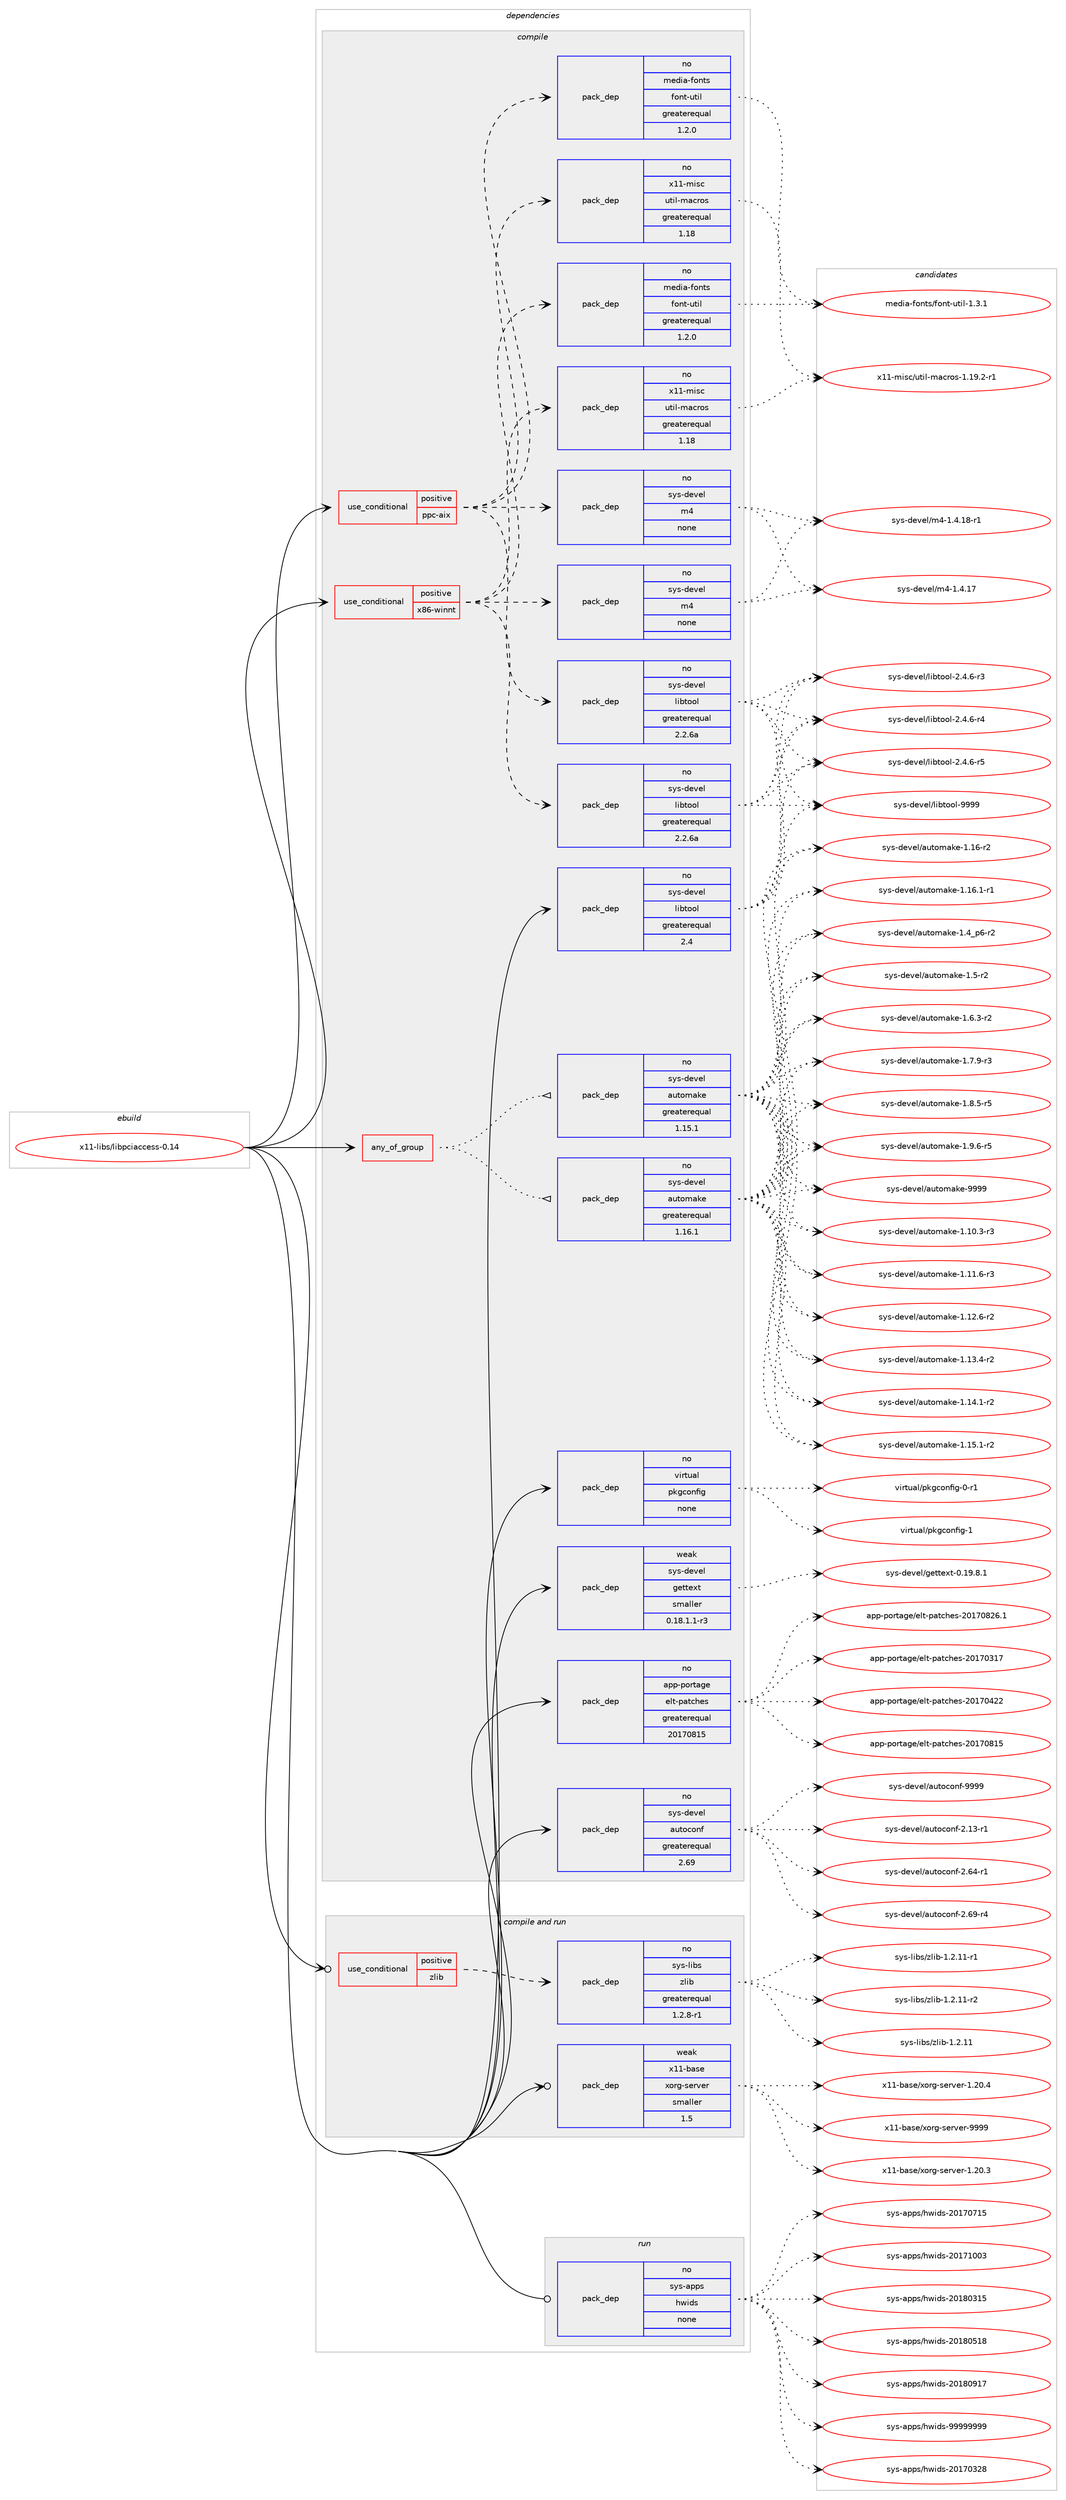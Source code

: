 digraph prolog {

# *************
# Graph options
# *************

newrank=true;
concentrate=true;
compound=true;
graph [rankdir=LR,fontname=Helvetica,fontsize=10,ranksep=1.5];#, ranksep=2.5, nodesep=0.2];
edge  [arrowhead=vee];
node  [fontname=Helvetica,fontsize=10];

# **********
# The ebuild
# **********

subgraph cluster_leftcol {
color=gray;
rank=same;
label=<<i>ebuild</i>>;
id [label="x11-libs/libpciaccess-0.14", color=red, width=4, href="../x11-libs/libpciaccess-0.14.svg"];
}

# ****************
# The dependencies
# ****************

subgraph cluster_midcol {
color=gray;
label=<<i>dependencies</i>>;
subgraph cluster_compile {
fillcolor="#eeeeee";
style=filled;
label=<<i>compile</i>>;
subgraph any28577 {
dependency1760313 [label=<<TABLE BORDER="0" CELLBORDER="1" CELLSPACING="0" CELLPADDING="4"><TR><TD CELLPADDING="10">any_of_group</TD></TR></TABLE>>, shape=none, color=red];subgraph pack1264597 {
dependency1760314 [label=<<TABLE BORDER="0" CELLBORDER="1" CELLSPACING="0" CELLPADDING="4" WIDTH="220"><TR><TD ROWSPAN="6" CELLPADDING="30">pack_dep</TD></TR><TR><TD WIDTH="110">no</TD></TR><TR><TD>sys-devel</TD></TR><TR><TD>automake</TD></TR><TR><TD>greaterequal</TD></TR><TR><TD>1.16.1</TD></TR></TABLE>>, shape=none, color=blue];
}
dependency1760313:e -> dependency1760314:w [weight=20,style="dotted",arrowhead="oinv"];
subgraph pack1264598 {
dependency1760315 [label=<<TABLE BORDER="0" CELLBORDER="1" CELLSPACING="0" CELLPADDING="4" WIDTH="220"><TR><TD ROWSPAN="6" CELLPADDING="30">pack_dep</TD></TR><TR><TD WIDTH="110">no</TD></TR><TR><TD>sys-devel</TD></TR><TR><TD>automake</TD></TR><TR><TD>greaterequal</TD></TR><TR><TD>1.15.1</TD></TR></TABLE>>, shape=none, color=blue];
}
dependency1760313:e -> dependency1760315:w [weight=20,style="dotted",arrowhead="oinv"];
}
id:e -> dependency1760313:w [weight=20,style="solid",arrowhead="vee"];
subgraph cond466136 {
dependency1760316 [label=<<TABLE BORDER="0" CELLBORDER="1" CELLSPACING="0" CELLPADDING="4"><TR><TD ROWSPAN="3" CELLPADDING="10">use_conditional</TD></TR><TR><TD>positive</TD></TR><TR><TD>ppc-aix</TD></TR></TABLE>>, shape=none, color=red];
subgraph pack1264599 {
dependency1760317 [label=<<TABLE BORDER="0" CELLBORDER="1" CELLSPACING="0" CELLPADDING="4" WIDTH="220"><TR><TD ROWSPAN="6" CELLPADDING="30">pack_dep</TD></TR><TR><TD WIDTH="110">no</TD></TR><TR><TD>sys-devel</TD></TR><TR><TD>libtool</TD></TR><TR><TD>greaterequal</TD></TR><TR><TD>2.2.6a</TD></TR></TABLE>>, shape=none, color=blue];
}
dependency1760316:e -> dependency1760317:w [weight=20,style="dashed",arrowhead="vee"];
subgraph pack1264600 {
dependency1760318 [label=<<TABLE BORDER="0" CELLBORDER="1" CELLSPACING="0" CELLPADDING="4" WIDTH="220"><TR><TD ROWSPAN="6" CELLPADDING="30">pack_dep</TD></TR><TR><TD WIDTH="110">no</TD></TR><TR><TD>sys-devel</TD></TR><TR><TD>m4</TD></TR><TR><TD>none</TD></TR><TR><TD></TD></TR></TABLE>>, shape=none, color=blue];
}
dependency1760316:e -> dependency1760318:w [weight=20,style="dashed",arrowhead="vee"];
subgraph pack1264601 {
dependency1760319 [label=<<TABLE BORDER="0" CELLBORDER="1" CELLSPACING="0" CELLPADDING="4" WIDTH="220"><TR><TD ROWSPAN="6" CELLPADDING="30">pack_dep</TD></TR><TR><TD WIDTH="110">no</TD></TR><TR><TD>x11-misc</TD></TR><TR><TD>util-macros</TD></TR><TR><TD>greaterequal</TD></TR><TR><TD>1.18</TD></TR></TABLE>>, shape=none, color=blue];
}
dependency1760316:e -> dependency1760319:w [weight=20,style="dashed",arrowhead="vee"];
subgraph pack1264602 {
dependency1760320 [label=<<TABLE BORDER="0" CELLBORDER="1" CELLSPACING="0" CELLPADDING="4" WIDTH="220"><TR><TD ROWSPAN="6" CELLPADDING="30">pack_dep</TD></TR><TR><TD WIDTH="110">no</TD></TR><TR><TD>media-fonts</TD></TR><TR><TD>font-util</TD></TR><TR><TD>greaterequal</TD></TR><TR><TD>1.2.0</TD></TR></TABLE>>, shape=none, color=blue];
}
dependency1760316:e -> dependency1760320:w [weight=20,style="dashed",arrowhead="vee"];
}
id:e -> dependency1760316:w [weight=20,style="solid",arrowhead="vee"];
subgraph cond466137 {
dependency1760321 [label=<<TABLE BORDER="0" CELLBORDER="1" CELLSPACING="0" CELLPADDING="4"><TR><TD ROWSPAN="3" CELLPADDING="10">use_conditional</TD></TR><TR><TD>positive</TD></TR><TR><TD>x86-winnt</TD></TR></TABLE>>, shape=none, color=red];
subgraph pack1264603 {
dependency1760322 [label=<<TABLE BORDER="0" CELLBORDER="1" CELLSPACING="0" CELLPADDING="4" WIDTH="220"><TR><TD ROWSPAN="6" CELLPADDING="30">pack_dep</TD></TR><TR><TD WIDTH="110">no</TD></TR><TR><TD>sys-devel</TD></TR><TR><TD>libtool</TD></TR><TR><TD>greaterequal</TD></TR><TR><TD>2.2.6a</TD></TR></TABLE>>, shape=none, color=blue];
}
dependency1760321:e -> dependency1760322:w [weight=20,style="dashed",arrowhead="vee"];
subgraph pack1264604 {
dependency1760323 [label=<<TABLE BORDER="0" CELLBORDER="1" CELLSPACING="0" CELLPADDING="4" WIDTH="220"><TR><TD ROWSPAN="6" CELLPADDING="30">pack_dep</TD></TR><TR><TD WIDTH="110">no</TD></TR><TR><TD>sys-devel</TD></TR><TR><TD>m4</TD></TR><TR><TD>none</TD></TR><TR><TD></TD></TR></TABLE>>, shape=none, color=blue];
}
dependency1760321:e -> dependency1760323:w [weight=20,style="dashed",arrowhead="vee"];
subgraph pack1264605 {
dependency1760324 [label=<<TABLE BORDER="0" CELLBORDER="1" CELLSPACING="0" CELLPADDING="4" WIDTH="220"><TR><TD ROWSPAN="6" CELLPADDING="30">pack_dep</TD></TR><TR><TD WIDTH="110">no</TD></TR><TR><TD>x11-misc</TD></TR><TR><TD>util-macros</TD></TR><TR><TD>greaterequal</TD></TR><TR><TD>1.18</TD></TR></TABLE>>, shape=none, color=blue];
}
dependency1760321:e -> dependency1760324:w [weight=20,style="dashed",arrowhead="vee"];
subgraph pack1264606 {
dependency1760325 [label=<<TABLE BORDER="0" CELLBORDER="1" CELLSPACING="0" CELLPADDING="4" WIDTH="220"><TR><TD ROWSPAN="6" CELLPADDING="30">pack_dep</TD></TR><TR><TD WIDTH="110">no</TD></TR><TR><TD>media-fonts</TD></TR><TR><TD>font-util</TD></TR><TR><TD>greaterequal</TD></TR><TR><TD>1.2.0</TD></TR></TABLE>>, shape=none, color=blue];
}
dependency1760321:e -> dependency1760325:w [weight=20,style="dashed",arrowhead="vee"];
}
id:e -> dependency1760321:w [weight=20,style="solid",arrowhead="vee"];
subgraph pack1264607 {
dependency1760326 [label=<<TABLE BORDER="0" CELLBORDER="1" CELLSPACING="0" CELLPADDING="4" WIDTH="220"><TR><TD ROWSPAN="6" CELLPADDING="30">pack_dep</TD></TR><TR><TD WIDTH="110">no</TD></TR><TR><TD>app-portage</TD></TR><TR><TD>elt-patches</TD></TR><TR><TD>greaterequal</TD></TR><TR><TD>20170815</TD></TR></TABLE>>, shape=none, color=blue];
}
id:e -> dependency1760326:w [weight=20,style="solid",arrowhead="vee"];
subgraph pack1264608 {
dependency1760327 [label=<<TABLE BORDER="0" CELLBORDER="1" CELLSPACING="0" CELLPADDING="4" WIDTH="220"><TR><TD ROWSPAN="6" CELLPADDING="30">pack_dep</TD></TR><TR><TD WIDTH="110">no</TD></TR><TR><TD>sys-devel</TD></TR><TR><TD>autoconf</TD></TR><TR><TD>greaterequal</TD></TR><TR><TD>2.69</TD></TR></TABLE>>, shape=none, color=blue];
}
id:e -> dependency1760327:w [weight=20,style="solid",arrowhead="vee"];
subgraph pack1264609 {
dependency1760328 [label=<<TABLE BORDER="0" CELLBORDER="1" CELLSPACING="0" CELLPADDING="4" WIDTH="220"><TR><TD ROWSPAN="6" CELLPADDING="30">pack_dep</TD></TR><TR><TD WIDTH="110">no</TD></TR><TR><TD>sys-devel</TD></TR><TR><TD>libtool</TD></TR><TR><TD>greaterequal</TD></TR><TR><TD>2.4</TD></TR></TABLE>>, shape=none, color=blue];
}
id:e -> dependency1760328:w [weight=20,style="solid",arrowhead="vee"];
subgraph pack1264610 {
dependency1760329 [label=<<TABLE BORDER="0" CELLBORDER="1" CELLSPACING="0" CELLPADDING="4" WIDTH="220"><TR><TD ROWSPAN="6" CELLPADDING="30">pack_dep</TD></TR><TR><TD WIDTH="110">no</TD></TR><TR><TD>virtual</TD></TR><TR><TD>pkgconfig</TD></TR><TR><TD>none</TD></TR><TR><TD></TD></TR></TABLE>>, shape=none, color=blue];
}
id:e -> dependency1760329:w [weight=20,style="solid",arrowhead="vee"];
subgraph pack1264611 {
dependency1760330 [label=<<TABLE BORDER="0" CELLBORDER="1" CELLSPACING="0" CELLPADDING="4" WIDTH="220"><TR><TD ROWSPAN="6" CELLPADDING="30">pack_dep</TD></TR><TR><TD WIDTH="110">weak</TD></TR><TR><TD>sys-devel</TD></TR><TR><TD>gettext</TD></TR><TR><TD>smaller</TD></TR><TR><TD>0.18.1.1-r3</TD></TR></TABLE>>, shape=none, color=blue];
}
id:e -> dependency1760330:w [weight=20,style="solid",arrowhead="vee"];
}
subgraph cluster_compileandrun {
fillcolor="#eeeeee";
style=filled;
label=<<i>compile and run</i>>;
subgraph cond466138 {
dependency1760331 [label=<<TABLE BORDER="0" CELLBORDER="1" CELLSPACING="0" CELLPADDING="4"><TR><TD ROWSPAN="3" CELLPADDING="10">use_conditional</TD></TR><TR><TD>positive</TD></TR><TR><TD>zlib</TD></TR></TABLE>>, shape=none, color=red];
subgraph pack1264612 {
dependency1760332 [label=<<TABLE BORDER="0" CELLBORDER="1" CELLSPACING="0" CELLPADDING="4" WIDTH="220"><TR><TD ROWSPAN="6" CELLPADDING="30">pack_dep</TD></TR><TR><TD WIDTH="110">no</TD></TR><TR><TD>sys-libs</TD></TR><TR><TD>zlib</TD></TR><TR><TD>greaterequal</TD></TR><TR><TD>1.2.8-r1</TD></TR></TABLE>>, shape=none, color=blue];
}
dependency1760331:e -> dependency1760332:w [weight=20,style="dashed",arrowhead="vee"];
}
id:e -> dependency1760331:w [weight=20,style="solid",arrowhead="odotvee"];
subgraph pack1264613 {
dependency1760333 [label=<<TABLE BORDER="0" CELLBORDER="1" CELLSPACING="0" CELLPADDING="4" WIDTH="220"><TR><TD ROWSPAN="6" CELLPADDING="30">pack_dep</TD></TR><TR><TD WIDTH="110">weak</TD></TR><TR><TD>x11-base</TD></TR><TR><TD>xorg-server</TD></TR><TR><TD>smaller</TD></TR><TR><TD>1.5</TD></TR></TABLE>>, shape=none, color=blue];
}
id:e -> dependency1760333:w [weight=20,style="solid",arrowhead="odotvee"];
}
subgraph cluster_run {
fillcolor="#eeeeee";
style=filled;
label=<<i>run</i>>;
subgraph pack1264614 {
dependency1760334 [label=<<TABLE BORDER="0" CELLBORDER="1" CELLSPACING="0" CELLPADDING="4" WIDTH="220"><TR><TD ROWSPAN="6" CELLPADDING="30">pack_dep</TD></TR><TR><TD WIDTH="110">no</TD></TR><TR><TD>sys-apps</TD></TR><TR><TD>hwids</TD></TR><TR><TD>none</TD></TR><TR><TD></TD></TR></TABLE>>, shape=none, color=blue];
}
id:e -> dependency1760334:w [weight=20,style="solid",arrowhead="odot"];
}
}

# **************
# The candidates
# **************

subgraph cluster_choices {
rank=same;
color=gray;
label=<<i>candidates</i>>;

subgraph choice1264597 {
color=black;
nodesep=1;
choice11512111545100101118101108479711711611110997107101454946494846514511451 [label="sys-devel/automake-1.10.3-r3", color=red, width=4,href="../sys-devel/automake-1.10.3-r3.svg"];
choice11512111545100101118101108479711711611110997107101454946494946544511451 [label="sys-devel/automake-1.11.6-r3", color=red, width=4,href="../sys-devel/automake-1.11.6-r3.svg"];
choice11512111545100101118101108479711711611110997107101454946495046544511450 [label="sys-devel/automake-1.12.6-r2", color=red, width=4,href="../sys-devel/automake-1.12.6-r2.svg"];
choice11512111545100101118101108479711711611110997107101454946495146524511450 [label="sys-devel/automake-1.13.4-r2", color=red, width=4,href="../sys-devel/automake-1.13.4-r2.svg"];
choice11512111545100101118101108479711711611110997107101454946495246494511450 [label="sys-devel/automake-1.14.1-r2", color=red, width=4,href="../sys-devel/automake-1.14.1-r2.svg"];
choice11512111545100101118101108479711711611110997107101454946495346494511450 [label="sys-devel/automake-1.15.1-r2", color=red, width=4,href="../sys-devel/automake-1.15.1-r2.svg"];
choice1151211154510010111810110847971171161111099710710145494649544511450 [label="sys-devel/automake-1.16-r2", color=red, width=4,href="../sys-devel/automake-1.16-r2.svg"];
choice11512111545100101118101108479711711611110997107101454946495446494511449 [label="sys-devel/automake-1.16.1-r1", color=red, width=4,href="../sys-devel/automake-1.16.1-r1.svg"];
choice115121115451001011181011084797117116111109971071014549465295112544511450 [label="sys-devel/automake-1.4_p6-r2", color=red, width=4,href="../sys-devel/automake-1.4_p6-r2.svg"];
choice11512111545100101118101108479711711611110997107101454946534511450 [label="sys-devel/automake-1.5-r2", color=red, width=4,href="../sys-devel/automake-1.5-r2.svg"];
choice115121115451001011181011084797117116111109971071014549465446514511450 [label="sys-devel/automake-1.6.3-r2", color=red, width=4,href="../sys-devel/automake-1.6.3-r2.svg"];
choice115121115451001011181011084797117116111109971071014549465546574511451 [label="sys-devel/automake-1.7.9-r3", color=red, width=4,href="../sys-devel/automake-1.7.9-r3.svg"];
choice115121115451001011181011084797117116111109971071014549465646534511453 [label="sys-devel/automake-1.8.5-r5", color=red, width=4,href="../sys-devel/automake-1.8.5-r5.svg"];
choice115121115451001011181011084797117116111109971071014549465746544511453 [label="sys-devel/automake-1.9.6-r5", color=red, width=4,href="../sys-devel/automake-1.9.6-r5.svg"];
choice115121115451001011181011084797117116111109971071014557575757 [label="sys-devel/automake-9999", color=red, width=4,href="../sys-devel/automake-9999.svg"];
dependency1760314:e -> choice11512111545100101118101108479711711611110997107101454946494846514511451:w [style=dotted,weight="100"];
dependency1760314:e -> choice11512111545100101118101108479711711611110997107101454946494946544511451:w [style=dotted,weight="100"];
dependency1760314:e -> choice11512111545100101118101108479711711611110997107101454946495046544511450:w [style=dotted,weight="100"];
dependency1760314:e -> choice11512111545100101118101108479711711611110997107101454946495146524511450:w [style=dotted,weight="100"];
dependency1760314:e -> choice11512111545100101118101108479711711611110997107101454946495246494511450:w [style=dotted,weight="100"];
dependency1760314:e -> choice11512111545100101118101108479711711611110997107101454946495346494511450:w [style=dotted,weight="100"];
dependency1760314:e -> choice1151211154510010111810110847971171161111099710710145494649544511450:w [style=dotted,weight="100"];
dependency1760314:e -> choice11512111545100101118101108479711711611110997107101454946495446494511449:w [style=dotted,weight="100"];
dependency1760314:e -> choice115121115451001011181011084797117116111109971071014549465295112544511450:w [style=dotted,weight="100"];
dependency1760314:e -> choice11512111545100101118101108479711711611110997107101454946534511450:w [style=dotted,weight="100"];
dependency1760314:e -> choice115121115451001011181011084797117116111109971071014549465446514511450:w [style=dotted,weight="100"];
dependency1760314:e -> choice115121115451001011181011084797117116111109971071014549465546574511451:w [style=dotted,weight="100"];
dependency1760314:e -> choice115121115451001011181011084797117116111109971071014549465646534511453:w [style=dotted,weight="100"];
dependency1760314:e -> choice115121115451001011181011084797117116111109971071014549465746544511453:w [style=dotted,weight="100"];
dependency1760314:e -> choice115121115451001011181011084797117116111109971071014557575757:w [style=dotted,weight="100"];
}
subgraph choice1264598 {
color=black;
nodesep=1;
choice11512111545100101118101108479711711611110997107101454946494846514511451 [label="sys-devel/automake-1.10.3-r3", color=red, width=4,href="../sys-devel/automake-1.10.3-r3.svg"];
choice11512111545100101118101108479711711611110997107101454946494946544511451 [label="sys-devel/automake-1.11.6-r3", color=red, width=4,href="../sys-devel/automake-1.11.6-r3.svg"];
choice11512111545100101118101108479711711611110997107101454946495046544511450 [label="sys-devel/automake-1.12.6-r2", color=red, width=4,href="../sys-devel/automake-1.12.6-r2.svg"];
choice11512111545100101118101108479711711611110997107101454946495146524511450 [label="sys-devel/automake-1.13.4-r2", color=red, width=4,href="../sys-devel/automake-1.13.4-r2.svg"];
choice11512111545100101118101108479711711611110997107101454946495246494511450 [label="sys-devel/automake-1.14.1-r2", color=red, width=4,href="../sys-devel/automake-1.14.1-r2.svg"];
choice11512111545100101118101108479711711611110997107101454946495346494511450 [label="sys-devel/automake-1.15.1-r2", color=red, width=4,href="../sys-devel/automake-1.15.1-r2.svg"];
choice1151211154510010111810110847971171161111099710710145494649544511450 [label="sys-devel/automake-1.16-r2", color=red, width=4,href="../sys-devel/automake-1.16-r2.svg"];
choice11512111545100101118101108479711711611110997107101454946495446494511449 [label="sys-devel/automake-1.16.1-r1", color=red, width=4,href="../sys-devel/automake-1.16.1-r1.svg"];
choice115121115451001011181011084797117116111109971071014549465295112544511450 [label="sys-devel/automake-1.4_p6-r2", color=red, width=4,href="../sys-devel/automake-1.4_p6-r2.svg"];
choice11512111545100101118101108479711711611110997107101454946534511450 [label="sys-devel/automake-1.5-r2", color=red, width=4,href="../sys-devel/automake-1.5-r2.svg"];
choice115121115451001011181011084797117116111109971071014549465446514511450 [label="sys-devel/automake-1.6.3-r2", color=red, width=4,href="../sys-devel/automake-1.6.3-r2.svg"];
choice115121115451001011181011084797117116111109971071014549465546574511451 [label="sys-devel/automake-1.7.9-r3", color=red, width=4,href="../sys-devel/automake-1.7.9-r3.svg"];
choice115121115451001011181011084797117116111109971071014549465646534511453 [label="sys-devel/automake-1.8.5-r5", color=red, width=4,href="../sys-devel/automake-1.8.5-r5.svg"];
choice115121115451001011181011084797117116111109971071014549465746544511453 [label="sys-devel/automake-1.9.6-r5", color=red, width=4,href="../sys-devel/automake-1.9.6-r5.svg"];
choice115121115451001011181011084797117116111109971071014557575757 [label="sys-devel/automake-9999", color=red, width=4,href="../sys-devel/automake-9999.svg"];
dependency1760315:e -> choice11512111545100101118101108479711711611110997107101454946494846514511451:w [style=dotted,weight="100"];
dependency1760315:e -> choice11512111545100101118101108479711711611110997107101454946494946544511451:w [style=dotted,weight="100"];
dependency1760315:e -> choice11512111545100101118101108479711711611110997107101454946495046544511450:w [style=dotted,weight="100"];
dependency1760315:e -> choice11512111545100101118101108479711711611110997107101454946495146524511450:w [style=dotted,weight="100"];
dependency1760315:e -> choice11512111545100101118101108479711711611110997107101454946495246494511450:w [style=dotted,weight="100"];
dependency1760315:e -> choice11512111545100101118101108479711711611110997107101454946495346494511450:w [style=dotted,weight="100"];
dependency1760315:e -> choice1151211154510010111810110847971171161111099710710145494649544511450:w [style=dotted,weight="100"];
dependency1760315:e -> choice11512111545100101118101108479711711611110997107101454946495446494511449:w [style=dotted,weight="100"];
dependency1760315:e -> choice115121115451001011181011084797117116111109971071014549465295112544511450:w [style=dotted,weight="100"];
dependency1760315:e -> choice11512111545100101118101108479711711611110997107101454946534511450:w [style=dotted,weight="100"];
dependency1760315:e -> choice115121115451001011181011084797117116111109971071014549465446514511450:w [style=dotted,weight="100"];
dependency1760315:e -> choice115121115451001011181011084797117116111109971071014549465546574511451:w [style=dotted,weight="100"];
dependency1760315:e -> choice115121115451001011181011084797117116111109971071014549465646534511453:w [style=dotted,weight="100"];
dependency1760315:e -> choice115121115451001011181011084797117116111109971071014549465746544511453:w [style=dotted,weight="100"];
dependency1760315:e -> choice115121115451001011181011084797117116111109971071014557575757:w [style=dotted,weight="100"];
}
subgraph choice1264599 {
color=black;
nodesep=1;
choice1151211154510010111810110847108105981161111111084550465246544511451 [label="sys-devel/libtool-2.4.6-r3", color=red, width=4,href="../sys-devel/libtool-2.4.6-r3.svg"];
choice1151211154510010111810110847108105981161111111084550465246544511452 [label="sys-devel/libtool-2.4.6-r4", color=red, width=4,href="../sys-devel/libtool-2.4.6-r4.svg"];
choice1151211154510010111810110847108105981161111111084550465246544511453 [label="sys-devel/libtool-2.4.6-r5", color=red, width=4,href="../sys-devel/libtool-2.4.6-r5.svg"];
choice1151211154510010111810110847108105981161111111084557575757 [label="sys-devel/libtool-9999", color=red, width=4,href="../sys-devel/libtool-9999.svg"];
dependency1760317:e -> choice1151211154510010111810110847108105981161111111084550465246544511451:w [style=dotted,weight="100"];
dependency1760317:e -> choice1151211154510010111810110847108105981161111111084550465246544511452:w [style=dotted,weight="100"];
dependency1760317:e -> choice1151211154510010111810110847108105981161111111084550465246544511453:w [style=dotted,weight="100"];
dependency1760317:e -> choice1151211154510010111810110847108105981161111111084557575757:w [style=dotted,weight="100"];
}
subgraph choice1264600 {
color=black;
nodesep=1;
choice11512111545100101118101108471095245494652464955 [label="sys-devel/m4-1.4.17", color=red, width=4,href="../sys-devel/m4-1.4.17.svg"];
choice115121115451001011181011084710952454946524649564511449 [label="sys-devel/m4-1.4.18-r1", color=red, width=4,href="../sys-devel/m4-1.4.18-r1.svg"];
dependency1760318:e -> choice11512111545100101118101108471095245494652464955:w [style=dotted,weight="100"];
dependency1760318:e -> choice115121115451001011181011084710952454946524649564511449:w [style=dotted,weight="100"];
}
subgraph choice1264601 {
color=black;
nodesep=1;
choice1204949451091051159947117116105108451099799114111115454946495746504511449 [label="x11-misc/util-macros-1.19.2-r1", color=red, width=4,href="../x11-misc/util-macros-1.19.2-r1.svg"];
dependency1760319:e -> choice1204949451091051159947117116105108451099799114111115454946495746504511449:w [style=dotted,weight="100"];
}
subgraph choice1264602 {
color=black;
nodesep=1;
choice10910110010597451021111101161154710211111011645117116105108454946514649 [label="media-fonts/font-util-1.3.1", color=red, width=4,href="../media-fonts/font-util-1.3.1.svg"];
dependency1760320:e -> choice10910110010597451021111101161154710211111011645117116105108454946514649:w [style=dotted,weight="100"];
}
subgraph choice1264603 {
color=black;
nodesep=1;
choice1151211154510010111810110847108105981161111111084550465246544511451 [label="sys-devel/libtool-2.4.6-r3", color=red, width=4,href="../sys-devel/libtool-2.4.6-r3.svg"];
choice1151211154510010111810110847108105981161111111084550465246544511452 [label="sys-devel/libtool-2.4.6-r4", color=red, width=4,href="../sys-devel/libtool-2.4.6-r4.svg"];
choice1151211154510010111810110847108105981161111111084550465246544511453 [label="sys-devel/libtool-2.4.6-r5", color=red, width=4,href="../sys-devel/libtool-2.4.6-r5.svg"];
choice1151211154510010111810110847108105981161111111084557575757 [label="sys-devel/libtool-9999", color=red, width=4,href="../sys-devel/libtool-9999.svg"];
dependency1760322:e -> choice1151211154510010111810110847108105981161111111084550465246544511451:w [style=dotted,weight="100"];
dependency1760322:e -> choice1151211154510010111810110847108105981161111111084550465246544511452:w [style=dotted,weight="100"];
dependency1760322:e -> choice1151211154510010111810110847108105981161111111084550465246544511453:w [style=dotted,weight="100"];
dependency1760322:e -> choice1151211154510010111810110847108105981161111111084557575757:w [style=dotted,weight="100"];
}
subgraph choice1264604 {
color=black;
nodesep=1;
choice11512111545100101118101108471095245494652464955 [label="sys-devel/m4-1.4.17", color=red, width=4,href="../sys-devel/m4-1.4.17.svg"];
choice115121115451001011181011084710952454946524649564511449 [label="sys-devel/m4-1.4.18-r1", color=red, width=4,href="../sys-devel/m4-1.4.18-r1.svg"];
dependency1760323:e -> choice11512111545100101118101108471095245494652464955:w [style=dotted,weight="100"];
dependency1760323:e -> choice115121115451001011181011084710952454946524649564511449:w [style=dotted,weight="100"];
}
subgraph choice1264605 {
color=black;
nodesep=1;
choice1204949451091051159947117116105108451099799114111115454946495746504511449 [label="x11-misc/util-macros-1.19.2-r1", color=red, width=4,href="../x11-misc/util-macros-1.19.2-r1.svg"];
dependency1760324:e -> choice1204949451091051159947117116105108451099799114111115454946495746504511449:w [style=dotted,weight="100"];
}
subgraph choice1264606 {
color=black;
nodesep=1;
choice10910110010597451021111101161154710211111011645117116105108454946514649 [label="media-fonts/font-util-1.3.1", color=red, width=4,href="../media-fonts/font-util-1.3.1.svg"];
dependency1760325:e -> choice10910110010597451021111101161154710211111011645117116105108454946514649:w [style=dotted,weight="100"];
}
subgraph choice1264607 {
color=black;
nodesep=1;
choice97112112451121111141169710310147101108116451129711699104101115455048495548514955 [label="app-portage/elt-patches-20170317", color=red, width=4,href="../app-portage/elt-patches-20170317.svg"];
choice97112112451121111141169710310147101108116451129711699104101115455048495548525050 [label="app-portage/elt-patches-20170422", color=red, width=4,href="../app-portage/elt-patches-20170422.svg"];
choice97112112451121111141169710310147101108116451129711699104101115455048495548564953 [label="app-portage/elt-patches-20170815", color=red, width=4,href="../app-portage/elt-patches-20170815.svg"];
choice971121124511211111411697103101471011081164511297116991041011154550484955485650544649 [label="app-portage/elt-patches-20170826.1", color=red, width=4,href="../app-portage/elt-patches-20170826.1.svg"];
dependency1760326:e -> choice97112112451121111141169710310147101108116451129711699104101115455048495548514955:w [style=dotted,weight="100"];
dependency1760326:e -> choice97112112451121111141169710310147101108116451129711699104101115455048495548525050:w [style=dotted,weight="100"];
dependency1760326:e -> choice97112112451121111141169710310147101108116451129711699104101115455048495548564953:w [style=dotted,weight="100"];
dependency1760326:e -> choice971121124511211111411697103101471011081164511297116991041011154550484955485650544649:w [style=dotted,weight="100"];
}
subgraph choice1264608 {
color=black;
nodesep=1;
choice1151211154510010111810110847971171161119911111010245504649514511449 [label="sys-devel/autoconf-2.13-r1", color=red, width=4,href="../sys-devel/autoconf-2.13-r1.svg"];
choice1151211154510010111810110847971171161119911111010245504654524511449 [label="sys-devel/autoconf-2.64-r1", color=red, width=4,href="../sys-devel/autoconf-2.64-r1.svg"];
choice1151211154510010111810110847971171161119911111010245504654574511452 [label="sys-devel/autoconf-2.69-r4", color=red, width=4,href="../sys-devel/autoconf-2.69-r4.svg"];
choice115121115451001011181011084797117116111991111101024557575757 [label="sys-devel/autoconf-9999", color=red, width=4,href="../sys-devel/autoconf-9999.svg"];
dependency1760327:e -> choice1151211154510010111810110847971171161119911111010245504649514511449:w [style=dotted,weight="100"];
dependency1760327:e -> choice1151211154510010111810110847971171161119911111010245504654524511449:w [style=dotted,weight="100"];
dependency1760327:e -> choice1151211154510010111810110847971171161119911111010245504654574511452:w [style=dotted,weight="100"];
dependency1760327:e -> choice115121115451001011181011084797117116111991111101024557575757:w [style=dotted,weight="100"];
}
subgraph choice1264609 {
color=black;
nodesep=1;
choice1151211154510010111810110847108105981161111111084550465246544511451 [label="sys-devel/libtool-2.4.6-r3", color=red, width=4,href="../sys-devel/libtool-2.4.6-r3.svg"];
choice1151211154510010111810110847108105981161111111084550465246544511452 [label="sys-devel/libtool-2.4.6-r4", color=red, width=4,href="../sys-devel/libtool-2.4.6-r4.svg"];
choice1151211154510010111810110847108105981161111111084550465246544511453 [label="sys-devel/libtool-2.4.6-r5", color=red, width=4,href="../sys-devel/libtool-2.4.6-r5.svg"];
choice1151211154510010111810110847108105981161111111084557575757 [label="sys-devel/libtool-9999", color=red, width=4,href="../sys-devel/libtool-9999.svg"];
dependency1760328:e -> choice1151211154510010111810110847108105981161111111084550465246544511451:w [style=dotted,weight="100"];
dependency1760328:e -> choice1151211154510010111810110847108105981161111111084550465246544511452:w [style=dotted,weight="100"];
dependency1760328:e -> choice1151211154510010111810110847108105981161111111084550465246544511453:w [style=dotted,weight="100"];
dependency1760328:e -> choice1151211154510010111810110847108105981161111111084557575757:w [style=dotted,weight="100"];
}
subgraph choice1264610 {
color=black;
nodesep=1;
choice11810511411611797108471121071039911111010210510345484511449 [label="virtual/pkgconfig-0-r1", color=red, width=4,href="../virtual/pkgconfig-0-r1.svg"];
choice1181051141161179710847112107103991111101021051034549 [label="virtual/pkgconfig-1", color=red, width=4,href="../virtual/pkgconfig-1.svg"];
dependency1760329:e -> choice11810511411611797108471121071039911111010210510345484511449:w [style=dotted,weight="100"];
dependency1760329:e -> choice1181051141161179710847112107103991111101021051034549:w [style=dotted,weight="100"];
}
subgraph choice1264611 {
color=black;
nodesep=1;
choice1151211154510010111810110847103101116116101120116454846495746564649 [label="sys-devel/gettext-0.19.8.1", color=red, width=4,href="../sys-devel/gettext-0.19.8.1.svg"];
dependency1760330:e -> choice1151211154510010111810110847103101116116101120116454846495746564649:w [style=dotted,weight="100"];
}
subgraph choice1264612 {
color=black;
nodesep=1;
choice1151211154510810598115471221081059845494650464949 [label="sys-libs/zlib-1.2.11", color=red, width=4,href="../sys-libs/zlib-1.2.11.svg"];
choice11512111545108105981154712210810598454946504649494511449 [label="sys-libs/zlib-1.2.11-r1", color=red, width=4,href="../sys-libs/zlib-1.2.11-r1.svg"];
choice11512111545108105981154712210810598454946504649494511450 [label="sys-libs/zlib-1.2.11-r2", color=red, width=4,href="../sys-libs/zlib-1.2.11-r2.svg"];
dependency1760332:e -> choice1151211154510810598115471221081059845494650464949:w [style=dotted,weight="100"];
dependency1760332:e -> choice11512111545108105981154712210810598454946504649494511449:w [style=dotted,weight="100"];
dependency1760332:e -> choice11512111545108105981154712210810598454946504649494511450:w [style=dotted,weight="100"];
}
subgraph choice1264613 {
color=black;
nodesep=1;
choice1204949459897115101471201111141034511510111411810111445494650484651 [label="x11-base/xorg-server-1.20.3", color=red, width=4,href="../x11-base/xorg-server-1.20.3.svg"];
choice1204949459897115101471201111141034511510111411810111445494650484652 [label="x11-base/xorg-server-1.20.4", color=red, width=4,href="../x11-base/xorg-server-1.20.4.svg"];
choice120494945989711510147120111114103451151011141181011144557575757 [label="x11-base/xorg-server-9999", color=red, width=4,href="../x11-base/xorg-server-9999.svg"];
dependency1760333:e -> choice1204949459897115101471201111141034511510111411810111445494650484651:w [style=dotted,weight="100"];
dependency1760333:e -> choice1204949459897115101471201111141034511510111411810111445494650484652:w [style=dotted,weight="100"];
dependency1760333:e -> choice120494945989711510147120111114103451151011141181011144557575757:w [style=dotted,weight="100"];
}
subgraph choice1264614 {
color=black;
nodesep=1;
choice115121115459711211211547104119105100115455048495548515056 [label="sys-apps/hwids-20170328", color=red, width=4,href="../sys-apps/hwids-20170328.svg"];
choice115121115459711211211547104119105100115455048495548554953 [label="sys-apps/hwids-20170715", color=red, width=4,href="../sys-apps/hwids-20170715.svg"];
choice115121115459711211211547104119105100115455048495549484851 [label="sys-apps/hwids-20171003", color=red, width=4,href="../sys-apps/hwids-20171003.svg"];
choice115121115459711211211547104119105100115455048495648514953 [label="sys-apps/hwids-20180315", color=red, width=4,href="../sys-apps/hwids-20180315.svg"];
choice115121115459711211211547104119105100115455048495648534956 [label="sys-apps/hwids-20180518", color=red, width=4,href="../sys-apps/hwids-20180518.svg"];
choice115121115459711211211547104119105100115455048495648574955 [label="sys-apps/hwids-20180917", color=red, width=4,href="../sys-apps/hwids-20180917.svg"];
choice115121115459711211211547104119105100115455757575757575757 [label="sys-apps/hwids-99999999", color=red, width=4,href="../sys-apps/hwids-99999999.svg"];
dependency1760334:e -> choice115121115459711211211547104119105100115455048495548515056:w [style=dotted,weight="100"];
dependency1760334:e -> choice115121115459711211211547104119105100115455048495548554953:w [style=dotted,weight="100"];
dependency1760334:e -> choice115121115459711211211547104119105100115455048495549484851:w [style=dotted,weight="100"];
dependency1760334:e -> choice115121115459711211211547104119105100115455048495648514953:w [style=dotted,weight="100"];
dependency1760334:e -> choice115121115459711211211547104119105100115455048495648534956:w [style=dotted,weight="100"];
dependency1760334:e -> choice115121115459711211211547104119105100115455048495648574955:w [style=dotted,weight="100"];
dependency1760334:e -> choice115121115459711211211547104119105100115455757575757575757:w [style=dotted,weight="100"];
}
}

}
